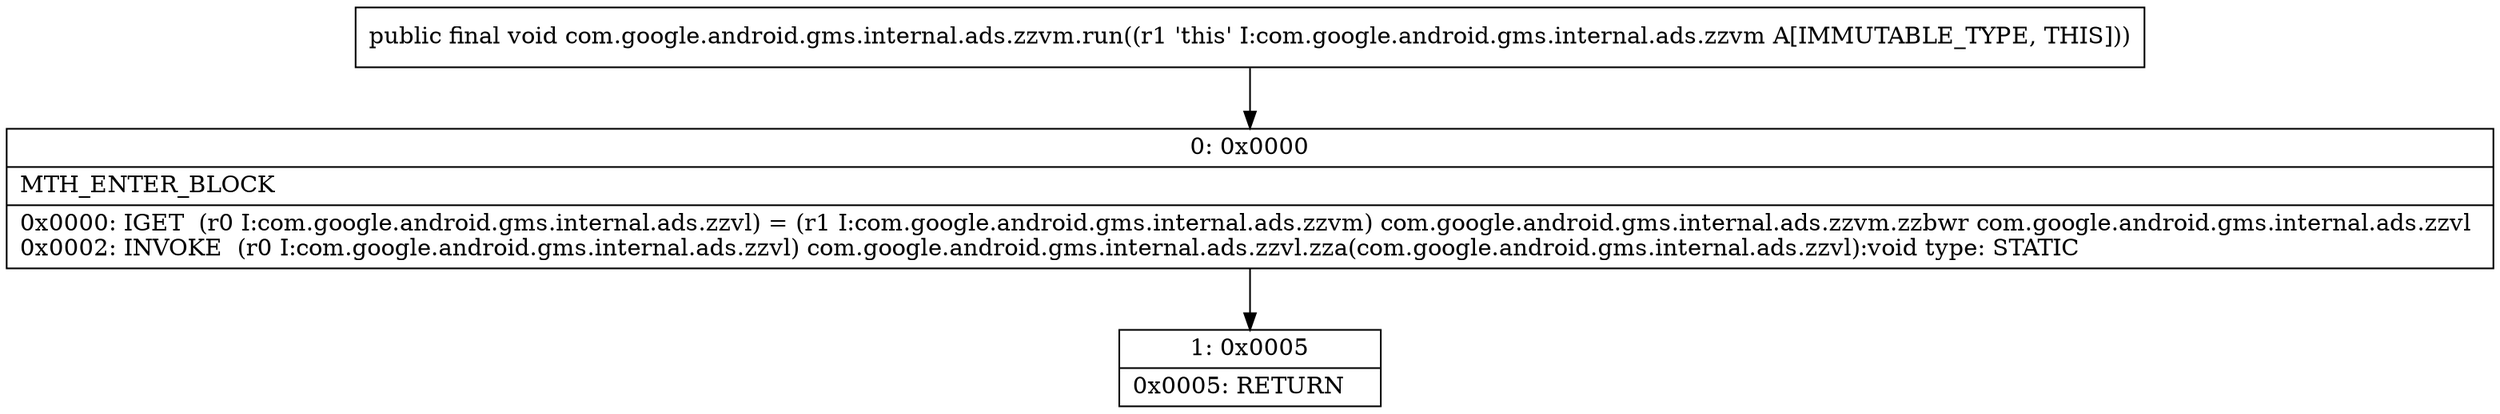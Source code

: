 digraph "CFG forcom.google.android.gms.internal.ads.zzvm.run()V" {
Node_0 [shape=record,label="{0\:\ 0x0000|MTH_ENTER_BLOCK\l|0x0000: IGET  (r0 I:com.google.android.gms.internal.ads.zzvl) = (r1 I:com.google.android.gms.internal.ads.zzvm) com.google.android.gms.internal.ads.zzvm.zzbwr com.google.android.gms.internal.ads.zzvl \l0x0002: INVOKE  (r0 I:com.google.android.gms.internal.ads.zzvl) com.google.android.gms.internal.ads.zzvl.zza(com.google.android.gms.internal.ads.zzvl):void type: STATIC \l}"];
Node_1 [shape=record,label="{1\:\ 0x0005|0x0005: RETURN   \l}"];
MethodNode[shape=record,label="{public final void com.google.android.gms.internal.ads.zzvm.run((r1 'this' I:com.google.android.gms.internal.ads.zzvm A[IMMUTABLE_TYPE, THIS])) }"];
MethodNode -> Node_0;
Node_0 -> Node_1;
}

